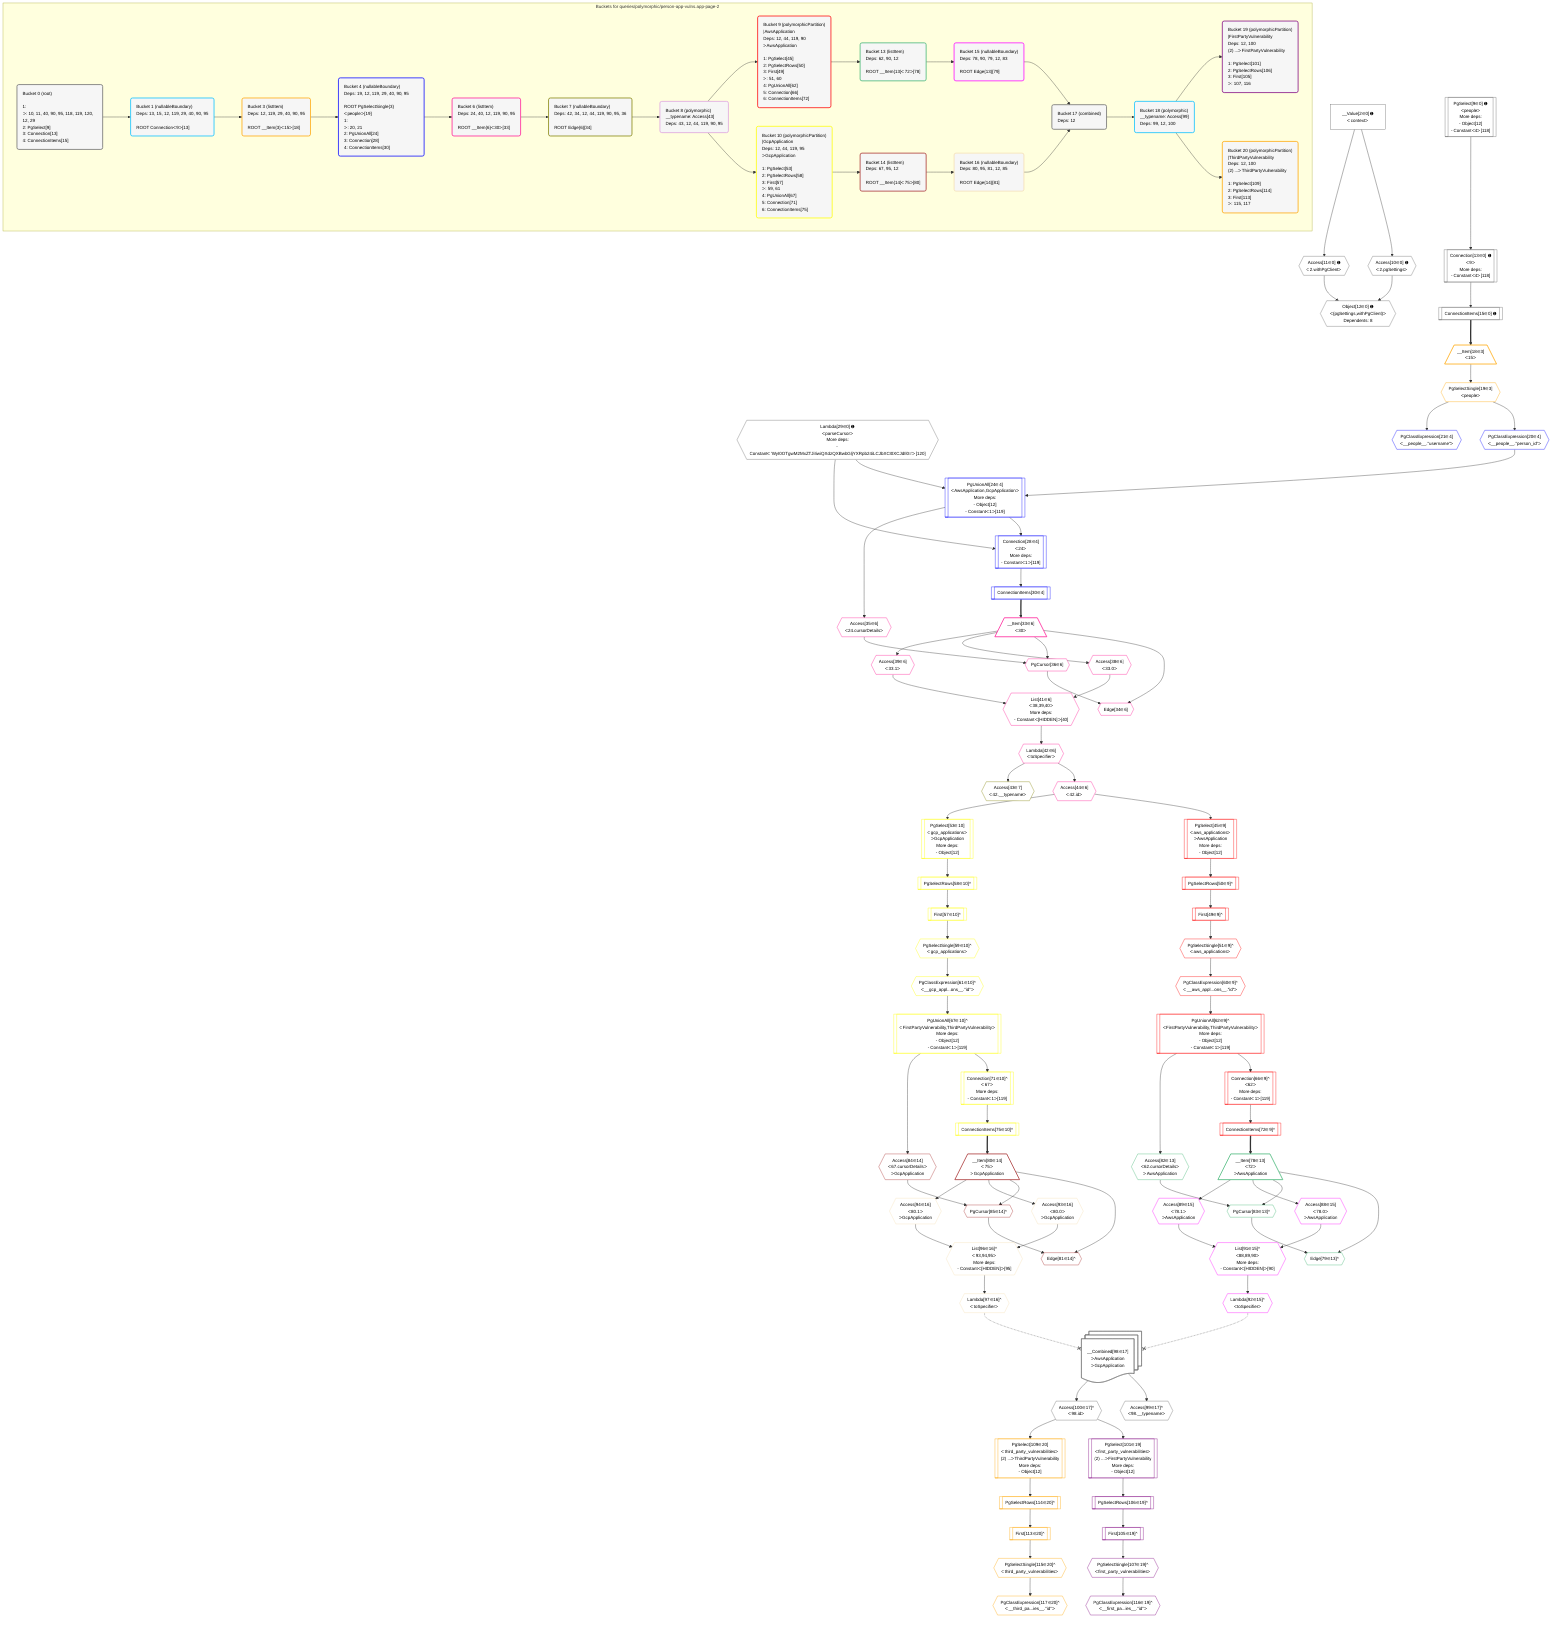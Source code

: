 %%{init: {'themeVariables': { 'fontSize': '12px'}}}%%
graph TD
    classDef path fill:#eee,stroke:#000,color:#000
    classDef plan fill:#fff,stroke-width:1px,color:#000
    classDef itemplan fill:#fff,stroke-width:2px,color:#000
    classDef unbatchedplan fill:#dff,stroke-width:1px,color:#000
    classDef sideeffectplan fill:#fcc,stroke-width:2px,color:#000
    classDef bucket fill:#f6f6f6,color:#000,stroke-width:2px,text-align:left

    subgraph "Buckets for queries/polymorphic/person-app-vulns.app-page-2"
    Bucket0("Bucket 0 (root)<br /><br />1: <br />ᐳ: 10, 11, 40, 90, 95, 118, 119, 120, 12, 29<br />2: PgSelect[9]<br />3: Connection[13]<br />4: ConnectionItems[15]"):::bucket
    Bucket1("Bucket 1 (nullableBoundary)<br />Deps: 13, 15, 12, 119, 29, 40, 90, 95<br /><br />ROOT Connectionᐸ9ᐳ[13]"):::bucket
    Bucket3("Bucket 3 (listItem)<br />Deps: 12, 119, 29, 40, 90, 95<br /><br />ROOT __Item{3}ᐸ15ᐳ[18]"):::bucket
    Bucket4("Bucket 4 (nullableBoundary)<br />Deps: 19, 12, 119, 29, 40, 90, 95<br /><br />ROOT PgSelectSingle{3}ᐸpeopleᐳ[19]<br />1: <br />ᐳ: 20, 21<br />2: PgUnionAll[24]<br />3: Connection[28]<br />4: ConnectionItems[30]"):::bucket
    Bucket6("Bucket 6 (listItem)<br />Deps: 24, 40, 12, 119, 90, 95<br /><br />ROOT __Item{6}ᐸ30ᐳ[33]"):::bucket
    Bucket7("Bucket 7 (nullableBoundary)<br />Deps: 42, 34, 12, 44, 119, 90, 95, 36<br /><br />ROOT Edge{6}[34]"):::bucket
    Bucket8("Bucket 8 (polymorphic)<br />__typename: Access[43]<br />Deps: 43, 12, 44, 119, 90, 95"):::bucket
    Bucket9("Bucket 9 (polymorphicPartition)<br />|AwsApplication<br />Deps: 12, 44, 119, 90<br />ᐳAwsApplication<br /><br />1: PgSelect[45]<br />2: PgSelectRows[50]<br />3: First[49]<br />ᐳ: 51, 60<br />4: PgUnionAll[62]<br />5: Connection[66]<br />6: ConnectionItems[72]"):::bucket
    Bucket10("Bucket 10 (polymorphicPartition)<br />|GcpApplication<br />Deps: 12, 44, 119, 95<br />ᐳGcpApplication<br /><br />1: PgSelect[53]<br />2: PgSelectRows[58]<br />3: First[57]<br />ᐳ: 59, 61<br />4: PgUnionAll[67]<br />5: Connection[71]<br />6: ConnectionItems[75]"):::bucket
    Bucket13("Bucket 13 (listItem)<br />Deps: 62, 90, 12<br /><br />ROOT __Item{13}ᐸ72ᐳ[78]"):::bucket
    Bucket14("Bucket 14 (listItem)<br />Deps: 67, 95, 12<br /><br />ROOT __Item{14}ᐸ75ᐳ[80]"):::bucket
    Bucket15("Bucket 15 (nullableBoundary)<br />Deps: 78, 90, 79, 12, 83<br /><br />ROOT Edge{13}[79]"):::bucket
    Bucket16("Bucket 16 (nullableBoundary)<br />Deps: 80, 95, 81, 12, 85<br /><br />ROOT Edge{14}[81]"):::bucket
    Bucket17("Bucket 17 (combined)<br />Deps: 12"):::bucket
    Bucket18("Bucket 18 (polymorphic)<br />__typename: Access[99]<br />Deps: 99, 12, 100"):::bucket
    Bucket19("Bucket 19 (polymorphicPartition)<br />|FirstPartyVulnerability<br />Deps: 12, 100<br />(2) ...ᐳFirstPartyVulnerability<br /><br />1: PgSelect[101]<br />2: PgSelectRows[106]<br />3: First[105]<br />ᐳ: 107, 116"):::bucket
    Bucket20("Bucket 20 (polymorphicPartition)<br />|ThirdPartyVulnerability<br />Deps: 12, 100<br />(2) ...ᐳThirdPartyVulnerability<br /><br />1: PgSelect[109]<br />2: PgSelectRows[114]<br />3: First[113]<br />ᐳ: 115, 117"):::bucket
    end
    Bucket0 --> Bucket1
    Bucket1 --> Bucket3
    Bucket3 --> Bucket4
    Bucket4 --> Bucket6
    Bucket6 --> Bucket7
    Bucket7 --> Bucket8
    Bucket8 --> Bucket9 & Bucket10
    Bucket9 --> Bucket13
    Bucket10 --> Bucket14
    Bucket13 --> Bucket15
    Bucket14 --> Bucket16
    Bucket15 --> Bucket17
    Bucket16 --> Bucket17
    Bucket17 --> Bucket18
    Bucket18 --> Bucket19 & Bucket20

    %% plan dependencies
    PgSelect9[["PgSelect[9∈0] ➊<br />ᐸpeopleᐳ<br />More deps:<br />- Object[12]<br />- Constantᐸ4ᐳ[118]"]]:::plan
    Object12{{"Object[12∈0] ➊<br />ᐸ{pgSettings,withPgClient}ᐳ<br />Dependents: 8"}}:::plan
    Access10{{"Access[10∈0] ➊<br />ᐸ2.pgSettingsᐳ"}}:::plan
    Access11{{"Access[11∈0] ➊<br />ᐸ2.withPgClientᐳ"}}:::plan
    Access10 & Access11 --> Object12
    Connection13[["Connection[13∈0] ➊<br />ᐸ9ᐳ<br />More deps:<br />- Constantᐸ4ᐳ[118]"]]:::plan
    PgSelect9 --> Connection13
    __Value2["__Value[2∈0] ➊<br />ᐸcontextᐳ"]:::plan
    __Value2 --> Access10
    __Value2 --> Access11
    ConnectionItems15[["ConnectionItems[15∈0] ➊"]]:::plan
    Connection13 --> ConnectionItems15
    Lambda29{{"Lambda[29∈0] ➊<br />ᐸparseCursorᐳ<br />More deps:<br />- Constantᐸ'WyI0OTgwM2MxZTJiIiwiQXdzQXBwbGljYXRpb24iLCJbXCI0XCJdIl0='ᐳ[120]"}}:::plan
    __Item18[/"__Item[18∈3]<br />ᐸ15ᐳ"\]:::itemplan
    ConnectionItems15 ==> __Item18
    PgSelectSingle19{{"PgSelectSingle[19∈3]<br />ᐸpeopleᐳ"}}:::plan
    __Item18 --> PgSelectSingle19
    PgUnionAll24[["PgUnionAll[24∈4]<br />ᐸAwsApplication,GcpApplicationᐳ<br />More deps:<br />- Object[12]<br />- Constantᐸ1ᐳ[119]"]]:::plan
    PgClassExpression20{{"PgClassExpression[20∈4]<br />ᐸ__people__.”person_id”ᐳ"}}:::plan
    PgClassExpression20 & Lambda29 --> PgUnionAll24
    Connection28[["Connection[28∈4]<br />ᐸ24ᐳ<br />More deps:<br />- Constantᐸ1ᐳ[119]"]]:::plan
    PgUnionAll24 & Lambda29 --> Connection28
    PgSelectSingle19 --> PgClassExpression20
    PgClassExpression21{{"PgClassExpression[21∈4]<br />ᐸ__people__.”username”ᐳ"}}:::plan
    PgSelectSingle19 --> PgClassExpression21
    ConnectionItems30[["ConnectionItems[30∈4]"]]:::plan
    Connection28 --> ConnectionItems30
    List41{{"List[41∈6]<br />ᐸ38,39,40ᐳ<br />More deps:<br />- Constantᐸ[HIDDEN]ᐳ[40]"}}:::plan
    Access38{{"Access[38∈6]<br />ᐸ33.0ᐳ"}}:::plan
    Access39{{"Access[39∈6]<br />ᐸ33.1ᐳ"}}:::plan
    Access38 & Access39 --> List41
    Edge34{{"Edge[34∈6]"}}:::plan
    __Item33[/"__Item[33∈6]<br />ᐸ30ᐳ"\]:::itemplan
    PgCursor36{{"PgCursor[36∈6]"}}:::plan
    __Item33 & PgCursor36 --> Edge34
    Access35{{"Access[35∈6]<br />ᐸ24.cursorDetailsᐳ"}}:::plan
    __Item33 & Access35 --> PgCursor36
    ConnectionItems30 ==> __Item33
    PgUnionAll24 --> Access35
    __Item33 --> Access38
    __Item33 --> Access39
    Lambda42{{"Lambda[42∈6]<br />ᐸtoSpecifierᐳ"}}:::plan
    List41 --> Lambda42
    Access44{{"Access[44∈6]<br />ᐸ42.idᐳ"}}:::plan
    Lambda42 --> Access44
    Access43{{"Access[43∈7]<br />ᐸ42.__typenameᐳ"}}:::plan
    Lambda42 --> Access43
    PgUnionAll62[["PgUnionAll[62∈9]^<br />ᐸFirstPartyVulnerability,ThirdPartyVulnerabilityᐳ<br />More deps:<br />- Object[12]<br />- Constantᐸ1ᐳ[119]"]]:::plan
    PgClassExpression60{{"PgClassExpression[60∈9]^<br />ᐸ__aws_appl...ons__.”id”ᐳ"}}:::plan
    PgClassExpression60 --> PgUnionAll62
    PgSelect45[["PgSelect[45∈9]<br />ᐸaws_applicationsᐳ<br />ᐳAwsApplication<br />More deps:<br />- Object[12]"]]:::plan
    Access44 --> PgSelect45
    Connection66[["Connection[66∈9]^<br />ᐸ62ᐳ<br />More deps:<br />- Constantᐸ1ᐳ[119]"]]:::plan
    PgUnionAll62 --> Connection66
    First49[["First[49∈9]^"]]:::plan
    PgSelectRows50[["PgSelectRows[50∈9]^"]]:::plan
    PgSelectRows50 --> First49
    PgSelect45 --> PgSelectRows50
    PgSelectSingle51{{"PgSelectSingle[51∈9]^<br />ᐸaws_applicationsᐳ"}}:::plan
    First49 --> PgSelectSingle51
    PgSelectSingle51 --> PgClassExpression60
    ConnectionItems72[["ConnectionItems[72∈9]^"]]:::plan
    Connection66 --> ConnectionItems72
    PgUnionAll67[["PgUnionAll[67∈10]^<br />ᐸFirstPartyVulnerability,ThirdPartyVulnerabilityᐳ<br />More deps:<br />- Object[12]<br />- Constantᐸ1ᐳ[119]"]]:::plan
    PgClassExpression61{{"PgClassExpression[61∈10]^<br />ᐸ__gcp_appl...ons__.”id”ᐳ"}}:::plan
    PgClassExpression61 --> PgUnionAll67
    PgSelect53[["PgSelect[53∈10]<br />ᐸgcp_applicationsᐳ<br />ᐳGcpApplication<br />More deps:<br />- Object[12]"]]:::plan
    Access44 --> PgSelect53
    Connection71[["Connection[71∈10]^<br />ᐸ67ᐳ<br />More deps:<br />- Constantᐸ1ᐳ[119]"]]:::plan
    PgUnionAll67 --> Connection71
    First57[["First[57∈10]^"]]:::plan
    PgSelectRows58[["PgSelectRows[58∈10]^"]]:::plan
    PgSelectRows58 --> First57
    PgSelect53 --> PgSelectRows58
    PgSelectSingle59{{"PgSelectSingle[59∈10]^<br />ᐸgcp_applicationsᐳ"}}:::plan
    First57 --> PgSelectSingle59
    PgSelectSingle59 --> PgClassExpression61
    ConnectionItems75[["ConnectionItems[75∈10]^"]]:::plan
    Connection71 --> ConnectionItems75
    Edge79{{"Edge[79∈13]^"}}:::plan
    __Item78[/"__Item[78∈13]<br />ᐸ72ᐳ<br />ᐳAwsApplication"\]:::itemplan
    PgCursor83{{"PgCursor[83∈13]^"}}:::plan
    __Item78 & PgCursor83 --> Edge79
    Access82{{"Access[82∈13]<br />ᐸ62.cursorDetailsᐳ<br />ᐳAwsApplication"}}:::plan
    __Item78 & Access82 --> PgCursor83
    ConnectionItems72 ==> __Item78
    PgUnionAll62 --> Access82
    Edge81{{"Edge[81∈14]^"}}:::plan
    __Item80[/"__Item[80∈14]<br />ᐸ75ᐳ<br />ᐳGcpApplication"\]:::itemplan
    PgCursor85{{"PgCursor[85∈14]^"}}:::plan
    __Item80 & PgCursor85 --> Edge81
    Access84{{"Access[84∈14]<br />ᐸ67.cursorDetailsᐳ<br />ᐳGcpApplication"}}:::plan
    __Item80 & Access84 --> PgCursor85
    ConnectionItems75 ==> __Item80
    PgUnionAll67 --> Access84
    List91{{"List[91∈15]^<br />ᐸ88,89,90ᐳ<br />More deps:<br />- Constantᐸ[HIDDEN]ᐳ[90]"}}:::plan
    Access88{{"Access[88∈15]<br />ᐸ78.0ᐳ<br />ᐳAwsApplication"}}:::plan
    Access89{{"Access[89∈15]<br />ᐸ78.1ᐳ<br />ᐳAwsApplication"}}:::plan
    Access88 & Access89 --> List91
    __Item78 --> Access88
    __Item78 --> Access89
    Lambda92{{"Lambda[92∈15]^<br />ᐸtoSpecifierᐳ"}}:::plan
    List91 --> Lambda92
    List96{{"List[96∈16]^<br />ᐸ93,94,95ᐳ<br />More deps:<br />- Constantᐸ[HIDDEN]ᐳ[95]"}}:::plan
    Access93{{"Access[93∈16]<br />ᐸ80.0ᐳ<br />ᐳGcpApplication"}}:::plan
    Access94{{"Access[94∈16]<br />ᐸ80.1ᐳ<br />ᐳGcpApplication"}}:::plan
    Access93 & Access94 --> List96
    __Item80 --> Access93
    __Item80 --> Access94
    Lambda97{{"Lambda[97∈16]^<br />ᐸtoSpecifierᐳ"}}:::plan
    List96 --> Lambda97
    Access99{{"Access[99∈17]^<br />ᐸ98.__typenameᐳ"}}:::plan
    __Value98:::plan@{shape: docs, label: "__Combined[98∈17]<br />ᐳAwsApplication<br />ᐳGcpApplication"}
    __Value98 --> Access99
    Access100{{"Access[100∈17]^<br />ᐸ98.idᐳ"}}:::plan
    __Value98 --> Access100
    PgSelect101[["PgSelect[101∈19]<br />ᐸfirst_party_vulnerabilitiesᐳ<br />(2) ...ᐳFirstPartyVulnerability<br />More deps:<br />- Object[12]"]]:::plan
    Access100 --> PgSelect101
    First105[["First[105∈19]^"]]:::plan
    PgSelectRows106[["PgSelectRows[106∈19]^"]]:::plan
    PgSelectRows106 --> First105
    PgSelect101 --> PgSelectRows106
    PgSelectSingle107{{"PgSelectSingle[107∈19]^<br />ᐸfirst_party_vulnerabilitiesᐳ"}}:::plan
    First105 --> PgSelectSingle107
    PgClassExpression116{{"PgClassExpression[116∈19]^<br />ᐸ__first_pa...ies__.”id”ᐳ"}}:::plan
    PgSelectSingle107 --> PgClassExpression116
    PgSelect109[["PgSelect[109∈20]<br />ᐸthird_party_vulnerabilitiesᐳ<br />(2) ...ᐳThirdPartyVulnerability<br />More deps:<br />- Object[12]"]]:::plan
    Access100 --> PgSelect109
    First113[["First[113∈20]^"]]:::plan
    PgSelectRows114[["PgSelectRows[114∈20]^"]]:::plan
    PgSelectRows114 --> First113
    PgSelect109 --> PgSelectRows114
    PgSelectSingle115{{"PgSelectSingle[115∈20]^<br />ᐸthird_party_vulnerabilitiesᐳ"}}:::plan
    First113 --> PgSelectSingle115
    PgClassExpression117{{"PgClassExpression[117∈20]^<br />ᐸ__third_pa...ies__.”id”ᐳ"}}:::plan
    PgSelectSingle115 --> PgClassExpression117

    %% define steps
    classDef bucket0 stroke:#696969
    class Bucket0,__Value2,PgSelect9,Access10,Access11,Object12,Connection13,ConnectionItems15,Lambda29 bucket0
    classDef bucket1 stroke:#00bfff
    class Bucket1 bucket1
    classDef bucket3 stroke:#ffa500
    class Bucket3,__Item18,PgSelectSingle19 bucket3
    classDef bucket4 stroke:#0000ff
    class Bucket4,PgClassExpression20,PgClassExpression21,PgUnionAll24,Connection28,ConnectionItems30 bucket4
    classDef bucket6 stroke:#ff1493
    class Bucket6,__Item33,Edge34,Access35,PgCursor36,Access38,Access39,List41,Lambda42,Access44 bucket6
    classDef bucket7 stroke:#808000
    class Bucket7,Access43 bucket7
    classDef bucket8 stroke:#dda0dd
    class Bucket8 bucket8
    classDef bucket9 stroke:#ff0000
    class Bucket9,PgSelect45,First49,PgSelectRows50,PgSelectSingle51,PgClassExpression60,PgUnionAll62,Connection66,ConnectionItems72 bucket9
    classDef bucket10 stroke:#ffff00
    class Bucket10,PgSelect53,First57,PgSelectRows58,PgSelectSingle59,PgClassExpression61,PgUnionAll67,Connection71,ConnectionItems75 bucket10
    classDef bucket13 stroke:#3cb371
    class Bucket13,__Item78,Edge79,Access82,PgCursor83 bucket13
    classDef bucket14 stroke:#a52a2a
    class Bucket14,__Item80,Edge81,Access84,PgCursor85 bucket14
    classDef bucket15 stroke:#ff00ff
    class Bucket15,Access88,Access89,List91,Lambda92 bucket15
    classDef bucket16 stroke:#f5deb3
    class Bucket16,Access93,Access94,List96,Lambda97 bucket16
    classDef bucket17 stroke:#696969
    class Bucket17,__Value98,Access99,Access100 bucket17
    classDef bucket18 stroke:#00bfff
    class Bucket18 bucket18
    classDef bucket19 stroke:#7f007f
    class Bucket19,PgSelect101,First105,PgSelectRows106,PgSelectSingle107,PgClassExpression116 bucket19
    classDef bucket20 stroke:#ffa500
    class Bucket20,PgSelect109,First113,PgSelectRows114,PgSelectSingle115,PgClassExpression117 bucket20

    Lambda92 -.-x __Value98
    Lambda97 -.-x __Value98